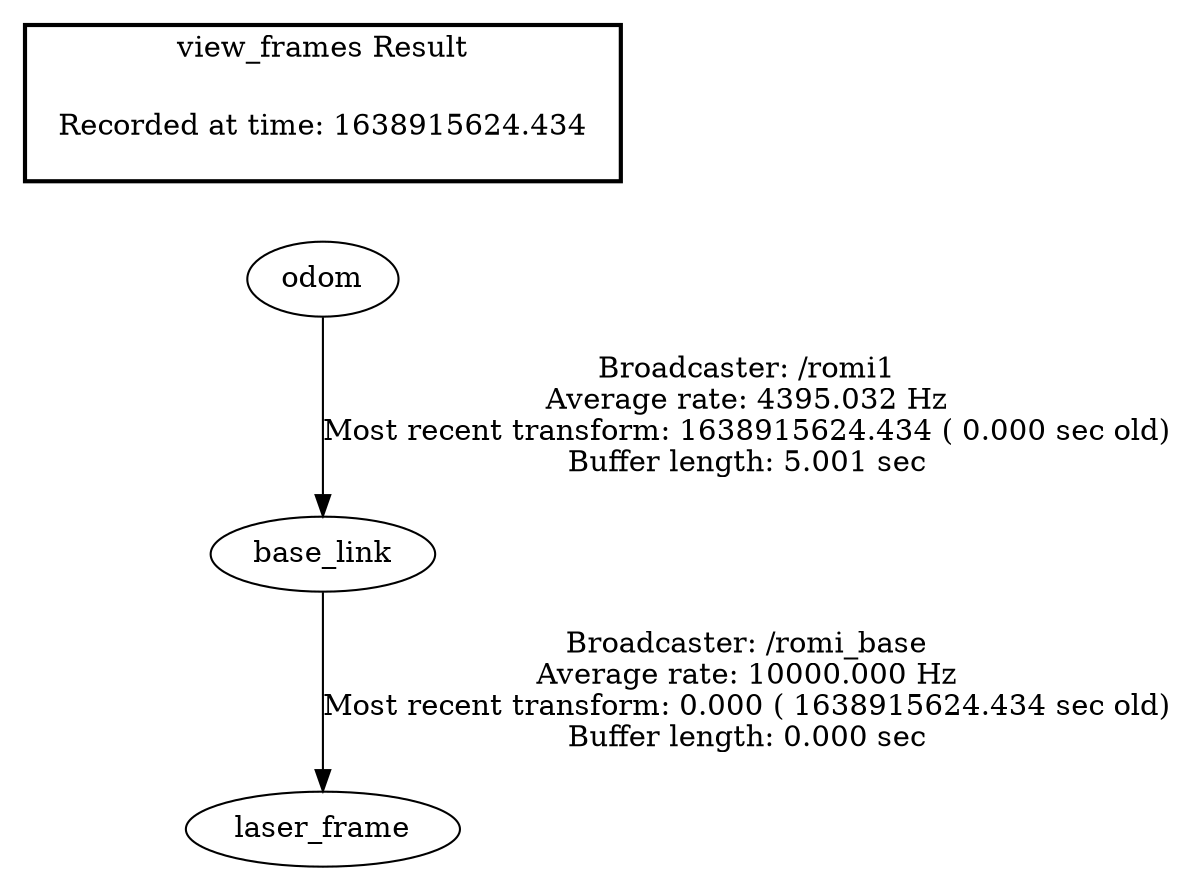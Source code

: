 digraph G {
"base_link" -> "laser_frame"[label="Broadcaster: /romi_base\nAverage rate: 10000.000 Hz\nMost recent transform: 0.000 ( 1638915624.434 sec old)\nBuffer length: 0.000 sec\n"];
"odom" -> "base_link"[label="Broadcaster: /romi1\nAverage rate: 4395.032 Hz\nMost recent transform: 1638915624.434 ( 0.000 sec old)\nBuffer length: 5.001 sec\n"];
edge [style=invis];
 subgraph cluster_legend { style=bold; color=black; label ="view_frames Result";
"Recorded at time: 1638915624.434"[ shape=plaintext ] ;
 }->"odom";
}